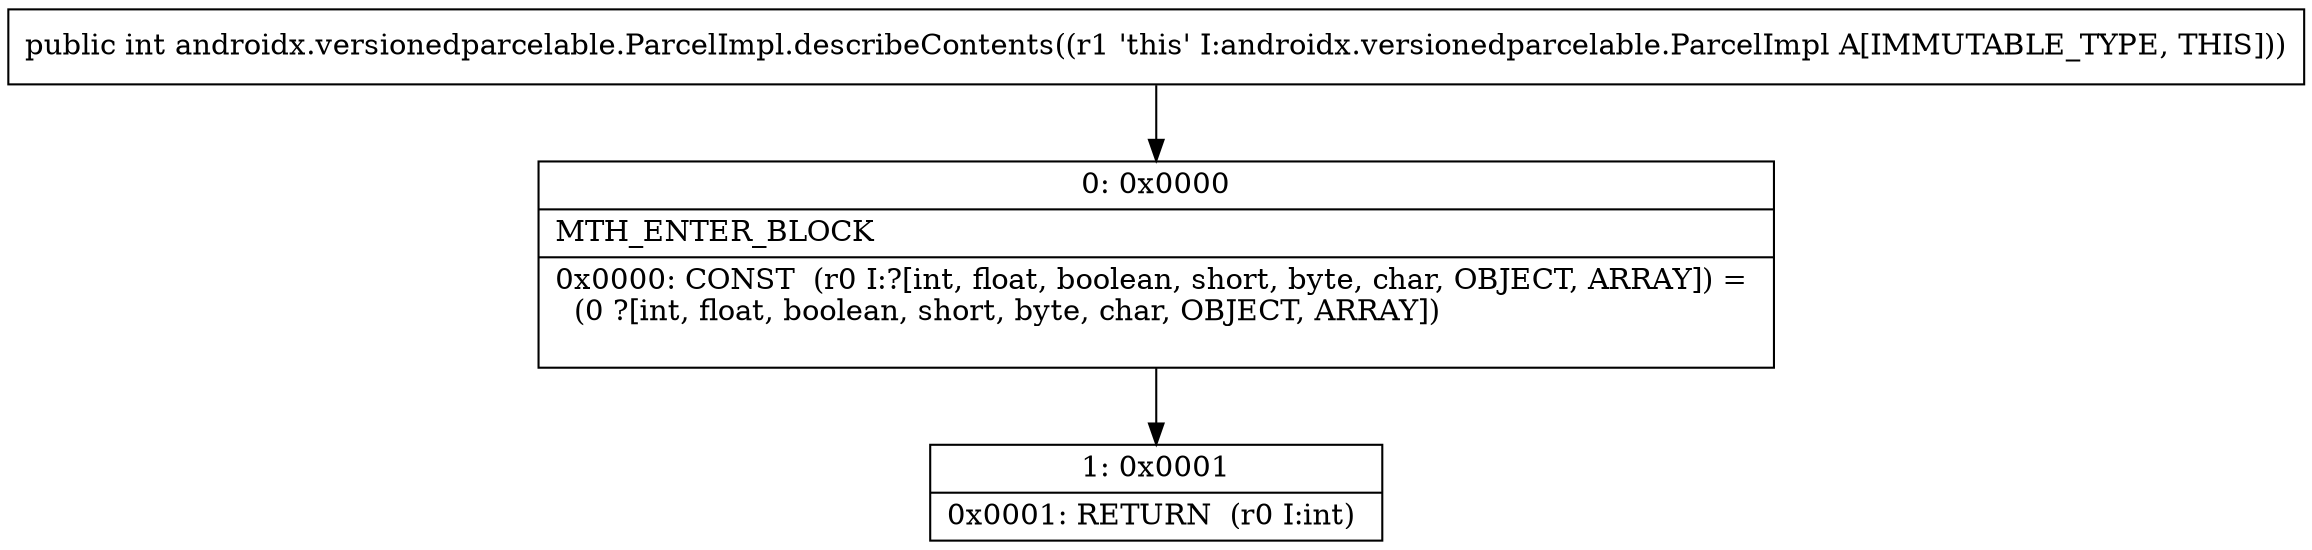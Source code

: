 digraph "CFG forandroidx.versionedparcelable.ParcelImpl.describeContents()I" {
Node_0 [shape=record,label="{0\:\ 0x0000|MTH_ENTER_BLOCK\l|0x0000: CONST  (r0 I:?[int, float, boolean, short, byte, char, OBJECT, ARRAY]) = \l  (0 ?[int, float, boolean, short, byte, char, OBJECT, ARRAY])\l \l}"];
Node_1 [shape=record,label="{1\:\ 0x0001|0x0001: RETURN  (r0 I:int) \l}"];
MethodNode[shape=record,label="{public int androidx.versionedparcelable.ParcelImpl.describeContents((r1 'this' I:androidx.versionedparcelable.ParcelImpl A[IMMUTABLE_TYPE, THIS])) }"];
MethodNode -> Node_0;
Node_0 -> Node_1;
}

